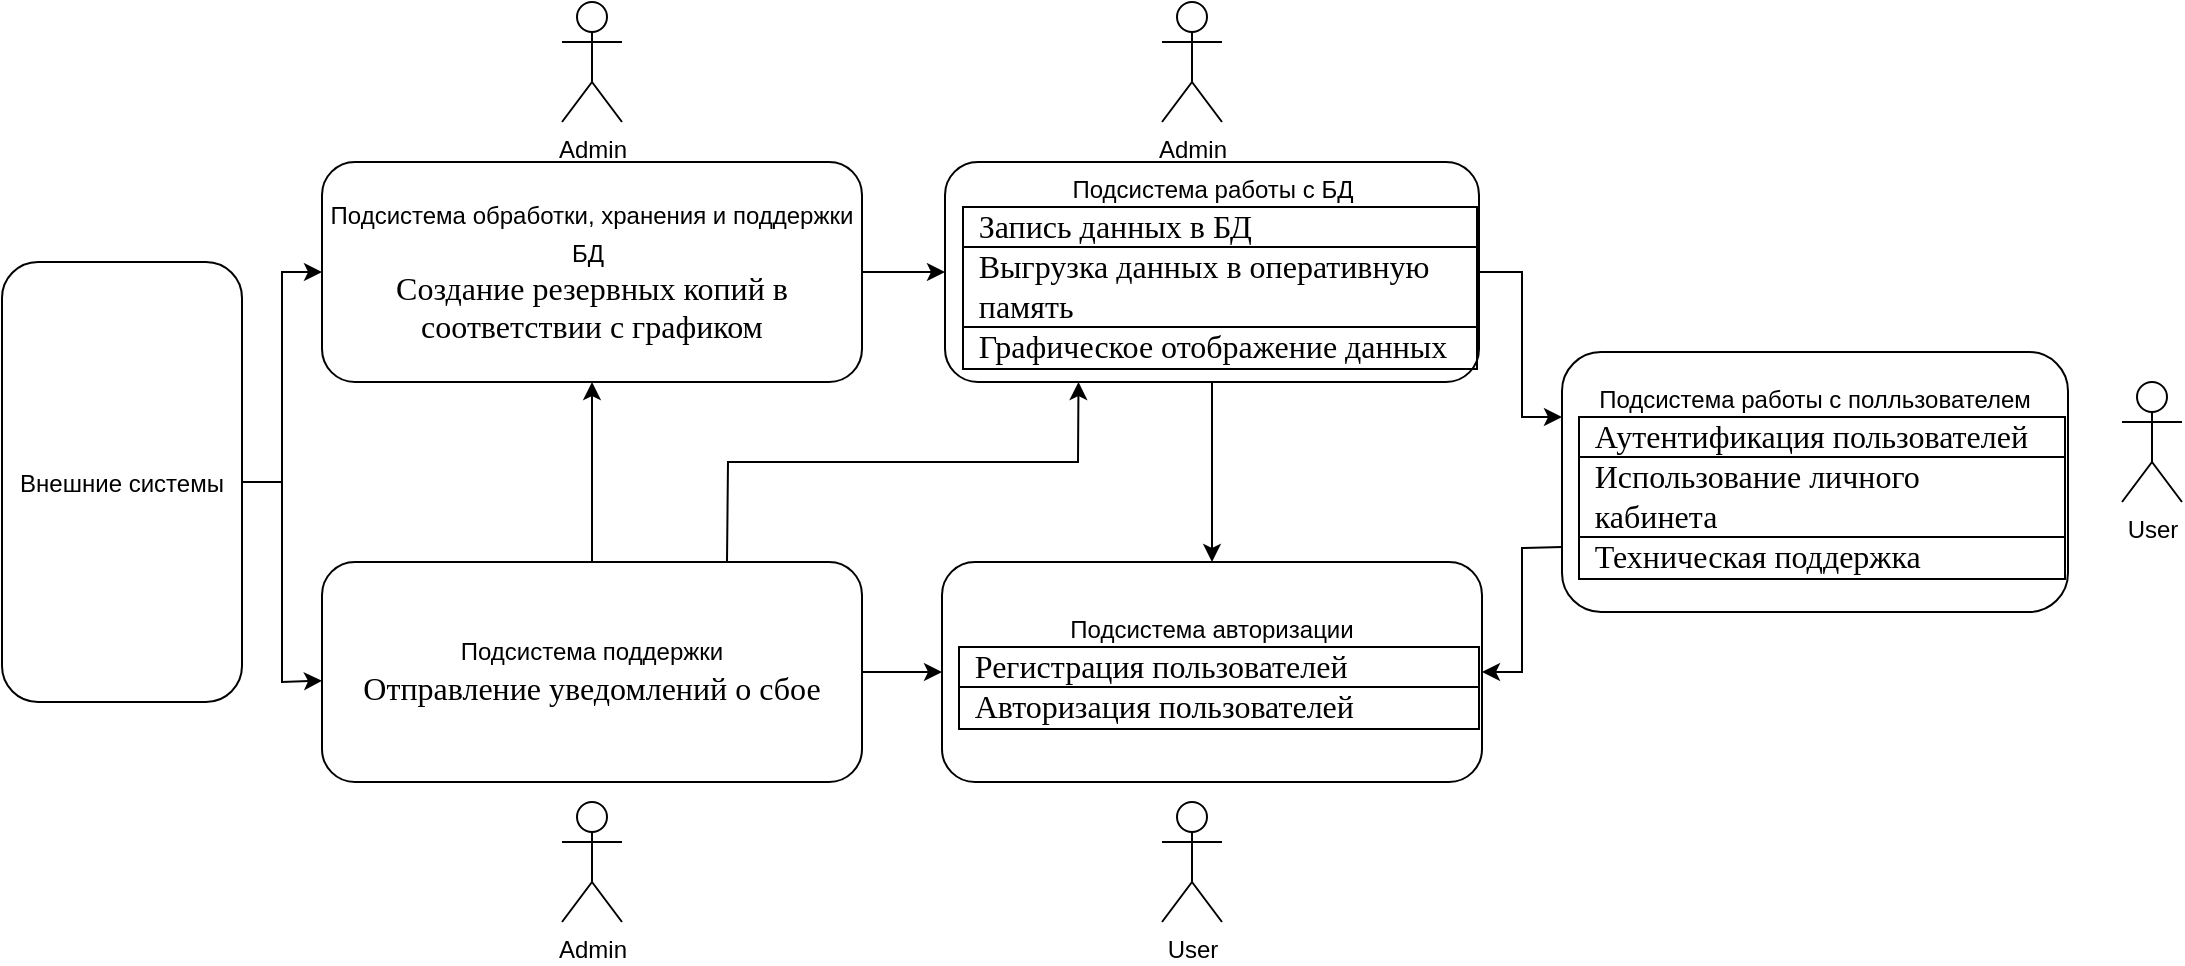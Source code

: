 <mxfile version="24.2.9" type="github">
  <diagram name="Страница — 1" id="JhtNd9AlwU0v45HNGyWB">
    <mxGraphModel dx="1378" dy="980" grid="1" gridSize="10" guides="1" tooltips="1" connect="1" arrows="1" fold="1" page="1" pageScale="1" pageWidth="827" pageHeight="1169" math="0" shadow="0">
      <root>
        <mxCell id="0" />
        <mxCell id="1" parent="0" />
        <mxCell id="e8Ut4EIya1tVT318Z422-1" value="Admin" style="shape=umlActor;verticalLabelPosition=bottom;verticalAlign=top;html=1;outlineConnect=0;" parent="1" vertex="1">
          <mxGeometry x="310" y="20" width="30" height="60" as="geometry" />
        </mxCell>
        <mxCell id="e8Ut4EIya1tVT318Z422-2" value="User" style="shape=umlActor;verticalLabelPosition=bottom;verticalAlign=top;html=1;outlineConnect=0;" parent="1" vertex="1">
          <mxGeometry x="1090" y="210" width="30" height="60" as="geometry" />
        </mxCell>
        <mxCell id="Vk59389lkCiMREhfPJi9-2" value="Внешние системы" style="rounded=1;textDirection=ltr;direction=west;" vertex="1" parent="1">
          <mxGeometry x="30" y="150" width="120" height="220" as="geometry" />
        </mxCell>
        <mxCell id="Vk59389lkCiMREhfPJi9-32" value="" style="edgeStyle=orthogonalEdgeStyle;rounded=0;orthogonalLoop=1;jettySize=auto;html=1;" edge="1" parent="1" source="Vk59389lkCiMREhfPJi9-12" target="Vk59389lkCiMREhfPJi9-15">
          <mxGeometry relative="1" as="geometry" />
        </mxCell>
        <mxCell id="Vk59389lkCiMREhfPJi9-12" value="Подсистема работы с БД&lt;br&gt;&lt;table style=&quot;text-align: start; margin-left: 5.4pt; border-collapse: collapse; border: medium;&quot; cellpadding=&quot;0&quot; cellspacing=&quot;0&quot; border=&quot;1&quot; class=&quot;MsoTableGrid&quot;&gt;&lt;tbody&gt;&lt;tr&gt;&lt;td style=&quot;width: 233.6pt; border: 1pt solid black; padding: 0cm 5.4pt;&quot; valign=&quot;top&quot; width=&quot;311&quot;&gt;&lt;p style=&quot;margin: 0cm; font-size: 11pt; font-family: Calibri, sans-serif;&quot; class=&quot;MsoNoSpacing&quot;&gt;&lt;span style=&quot;font-size: 12pt; font-family: &amp;quot;Times New Roman&amp;quot;, serif;&quot;&gt;Запись данных в БД&lt;/span&gt;&lt;/p&gt;&lt;/td&gt;&lt;/tr&gt;&lt;tr&gt;&lt;td style=&quot;width: 233.6pt; border-width: medium 1pt 1pt; border-style: none solid solid; border-color: currentcolor black black; border-image: none; padding: 0cm 5.4pt;&quot; valign=&quot;top&quot; width=&quot;311&quot;&gt;&lt;p style=&quot;margin: 0cm; font-size: 11pt; font-family: Calibri, sans-serif;&quot; class=&quot;MsoNoSpacing&quot;&gt;&lt;span style=&quot;font-size: 12pt; font-family: &amp;quot;Times New Roman&amp;quot;, serif;&quot;&gt;Выгрузка данных в оперативную память&lt;/span&gt;&lt;/p&gt;&lt;/td&gt;&lt;/tr&gt;&lt;tr&gt;&lt;td style=&quot;width: 233.6pt; border-width: medium 1pt 1pt; border-style: none solid solid; border-color: currentcolor black black; border-image: none; padding: 0cm 5.4pt;&quot; valign=&quot;top&quot; width=&quot;311&quot;&gt;&lt;p style=&quot;margin: 0cm; font-size: 11pt; font-family: Calibri, sans-serif;&quot; class=&quot;MsoNoSpacing&quot;&gt;&lt;span style=&quot;font-size: 12pt; font-family: &amp;quot;Times New Roman&amp;quot;, serif;&quot;&gt;Графическое отображение данных&lt;/span&gt;&lt;/p&gt;&lt;/td&gt;&lt;/tr&gt;&lt;/tbody&gt;&lt;/table&gt;" style="rounded=1;whiteSpace=wrap;html=1;verticalAlign=middle;" vertex="1" parent="1">
          <mxGeometry x="501.5" y="100" width="267" height="110" as="geometry" />
        </mxCell>
        <mxCell id="Vk59389lkCiMREhfPJi9-29" value="" style="edgeStyle=orthogonalEdgeStyle;rounded=0;orthogonalLoop=1;jettySize=auto;html=1;" edge="1" parent="1" source="Vk59389lkCiMREhfPJi9-14" target="Vk59389lkCiMREhfPJi9-17">
          <mxGeometry relative="1" as="geometry" />
        </mxCell>
        <mxCell id="Vk59389lkCiMREhfPJi9-31" value="" style="edgeStyle=orthogonalEdgeStyle;rounded=0;orthogonalLoop=1;jettySize=auto;html=1;" edge="1" parent="1" source="Vk59389lkCiMREhfPJi9-14" target="Vk59389lkCiMREhfPJi9-15">
          <mxGeometry relative="1" as="geometry" />
        </mxCell>
        <mxCell id="Vk59389lkCiMREhfPJi9-14" value="&lt;div&gt;&lt;span style=&quot;caret-color: rgb(0, 0, 0); color: rgb(0, 0, 0); font-style: normal; font-variant-caps: normal; font-weight: 400; letter-spacing: normal; text-align: start; text-indent: 0px; text-transform: none; white-space: normal; word-spacing: 0px; -webkit-text-stroke-width: 0px; text-decoration: none; line-height: 17.12px;&quot;&gt;&lt;font style=&quot;font-size: 12px;&quot; face=&quot;Helvetica&quot;&gt;Подсистема поддержки&lt;/font&gt;&lt;/span&gt;&lt;/div&gt;&lt;span style=&quot;caret-color: rgb(0, 0, 0); color: rgb(0, 0, 0); font-style: normal; font-variant-caps: normal; font-weight: 400; letter-spacing: normal; text-align: start; text-indent: 0px; text-transform: none; white-space: normal; word-spacing: 0px; -webkit-text-stroke-width: 0px; text-decoration: none; line-height: 17.12px; font-family: &amp;quot;Times New Roman&amp;quot;, serif;&quot;&gt;&lt;font style=&quot;font-size: 16px;&quot;&gt;Отправление уведомлений о сбое&lt;/font&gt;&lt;/span&gt;&lt;span style=&quot;caret-color: rgb(0, 0, 0); color: rgb(0, 0, 0); font-family: -webkit-standard; font-size: medium; font-style: normal; font-variant-caps: normal; font-weight: 400; letter-spacing: normal; orphans: auto; text-align: start; text-indent: 0px; text-transform: none; white-space: normal; widows: auto; word-spacing: 0px; -webkit-text-stroke-width: 0px; text-decoration: none; display: inline !important; float: none;&quot;&gt;&lt;/span&gt;" style="rounded=1;whiteSpace=wrap;html=1;" vertex="1" parent="1">
          <mxGeometry x="190" y="300" width="270" height="110" as="geometry" />
        </mxCell>
        <mxCell id="Vk59389lkCiMREhfPJi9-15" value="Подсистема авторизации&lt;br&gt;&lt;table style=&quot;text-align: start; margin-left: 5.4pt; border-collapse: collapse; border: medium;&quot; cellpadding=&quot;0&quot; cellspacing=&quot;0&quot; border=&quot;1&quot; class=&quot;MsoTableGrid&quot;&gt;&lt;tbody&gt;&lt;tr&gt;&lt;td style=&quot;width: 233.6pt; border: 1pt solid black; padding: 0cm 5.4pt;&quot; valign=&quot;top&quot; width=&quot;311&quot;&gt;&lt;p style=&quot;margin: 0cm; font-size: 11pt; font-family: Calibri, sans-serif;&quot; class=&quot;MsoNoSpacing&quot;&gt;&lt;span style=&quot;font-size: 12pt; font-family: &amp;quot;Times New Roman&amp;quot;, serif;&quot;&gt;Регистрация пользователей&lt;/span&gt;&lt;/p&gt;&lt;/td&gt;&lt;/tr&gt;&lt;tr&gt;&lt;td style=&quot;width: 233.6pt; border-width: medium 1pt 1pt; border-style: none solid solid; border-color: currentcolor black black; border-image: none; padding: 0cm 5.4pt;&quot; valign=&quot;top&quot; width=&quot;311&quot;&gt;&lt;p style=&quot;margin: 0cm; font-size: 11pt; font-family: Calibri, sans-serif;&quot; class=&quot;MsoNoSpacing&quot;&gt;&lt;span style=&quot;font-size: 12pt; font-family: &amp;quot;Times New Roman&amp;quot;, serif;&quot;&gt;Авторизация пользователей&lt;/span&gt;&lt;/p&gt;&lt;/td&gt;&lt;/tr&gt;&lt;/tbody&gt;&lt;/table&gt;" style="rounded=1;whiteSpace=wrap;html=1;" vertex="1" parent="1">
          <mxGeometry x="500" y="300" width="270" height="110" as="geometry" />
        </mxCell>
        <mxCell id="Vk59389lkCiMREhfPJi9-16" value="Подсистема работы с полльзователем&lt;br&gt;&lt;table style=&quot;text-align: start; margin-left: 5.4pt; border-collapse: collapse; border: medium;&quot; cellpadding=&quot;0&quot; cellspacing=&quot;0&quot; border=&quot;1&quot; class=&quot;MsoTableGrid&quot;&gt;&lt;tbody&gt;&lt;tr&gt;&lt;td style=&quot;width: 233.6pt; border: 1pt solid black; padding: 0cm 5.4pt;&quot; valign=&quot;top&quot; width=&quot;311&quot;&gt;&lt;p style=&quot;margin: 0cm; font-size: 11pt; font-family: Calibri, sans-serif;&quot; class=&quot;MsoNoSpacing&quot;&gt;&lt;span style=&quot;font-size: 12pt; font-family: &amp;quot;Times New Roman&amp;quot;, serif;&quot;&gt;Аутентификация пользователей&amp;nbsp;&lt;/span&gt;&lt;/p&gt;&lt;/td&gt;&lt;/tr&gt;&lt;tr&gt;&lt;td style=&quot;width: 233.6pt; border-width: medium 1pt 1pt; border-style: none solid solid; border-color: currentcolor black black; border-image: none; padding: 0cm 5.4pt;&quot; valign=&quot;top&quot; width=&quot;311&quot;&gt;&lt;p style=&quot;margin: 0cm; font-size: 11pt; font-family: Calibri, sans-serif;&quot; class=&quot;MsoNoSpacing&quot;&gt;&lt;span style=&quot;font-size: 12pt; font-family: &amp;quot;Times New Roman&amp;quot;, serif;&quot;&gt;Использование личного кабинета&amp;nbsp;&lt;/span&gt;&lt;/p&gt;&lt;/td&gt;&lt;/tr&gt;&lt;tr&gt;&lt;td style=&quot;width: 233.6pt; border-width: medium 1pt 1pt; border-style: none solid solid; border-color: currentcolor black black; border-image: none; padding: 0cm 5.4pt;&quot; valign=&quot;top&quot; width=&quot;311&quot;&gt;&lt;p style=&quot;margin: 0cm; font-size: 11pt; font-family: Calibri, sans-serif;&quot; class=&quot;MsoNoSpacing&quot;&gt;&lt;span style=&quot;font-size: 12pt; font-family: &amp;quot;Times New Roman&amp;quot;, serif;&quot;&gt;Техническая поддержка&lt;/span&gt;&lt;/p&gt;&lt;/td&gt;&lt;/tr&gt;&lt;/tbody&gt;&lt;/table&gt;" style="rounded=1;whiteSpace=wrap;html=1;" vertex="1" parent="1">
          <mxGeometry x="810" y="195" width="253" height="130" as="geometry" />
        </mxCell>
        <mxCell id="Vk59389lkCiMREhfPJi9-30" value="" style="edgeStyle=orthogonalEdgeStyle;rounded=0;orthogonalLoop=1;jettySize=auto;html=1;" edge="1" parent="1" source="Vk59389lkCiMREhfPJi9-17" target="Vk59389lkCiMREhfPJi9-12">
          <mxGeometry relative="1" as="geometry" />
        </mxCell>
        <mxCell id="Vk59389lkCiMREhfPJi9-17" value="&lt;div&gt;&lt;span style=&quot;text-align: start; text-indent: 0px; line-height: 17.12px;&quot;&gt;&lt;span style=&quot;line-height: 17.12px;&quot;&gt;&lt;font face=&quot;Helvetica&quot;&gt;Подсистема обработки, хранения и поддержки БД&lt;/font&gt;&lt;font style=&quot;caret-color: rgb(0, 0, 0); color: rgb(0, 0, 0); font-style: normal; font-variant-caps: normal; font-weight: 400; letter-spacing: normal; text-transform: none; white-space: normal; word-spacing: 0px; text-decoration: none; -webkit-text-stroke-width: 0px; font-size: 12pt;&quot; face=&quot;Times New Roman, serif&quot;&gt;&amp;nbsp;&lt;/font&gt;&lt;/span&gt;&lt;span style=&quot;font-family: -webkit-standard; font-size: medium;&quot;&gt;&lt;/span&gt;&lt;br&gt;&lt;/span&gt;&lt;/div&gt;&lt;span style=&quot;caret-color: rgb(0, 0, 0); color: rgb(0, 0, 0); font-size: 12pt; font-style: normal; font-variant-caps: normal; font-weight: 400; letter-spacing: normal; orphans: auto; text-align: start; text-indent: 0px; text-transform: none; white-space: normal; widows: auto; word-spacing: 0px; -webkit-text-stroke-width: 0px; text-decoration: none; line-height: 17.12px; font-family: &amp;quot;Times New Roman&amp;quot;, serif;&quot;&gt;Создание резервных копий в соответствии с графиком&lt;/span&gt;&lt;span style=&quot;caret-color: rgb(0, 0, 0); color: rgb(0, 0, 0); font-family: -webkit-standard; font-size: medium; font-style: normal; font-variant-caps: normal; font-weight: 400; letter-spacing: normal; orphans: auto; text-align: start; text-indent: 0px; text-transform: none; white-space: normal; widows: auto; word-spacing: 0px; -webkit-text-stroke-width: 0px; text-decoration: none; display: inline !important; float: none;&quot;&gt;&lt;/span&gt;" style="rounded=1;whiteSpace=wrap;html=1;" vertex="1" parent="1">
          <mxGeometry x="190" y="100" width="270" height="110" as="geometry" />
        </mxCell>
        <mxCell id="Vk59389lkCiMREhfPJi9-20" value="User" style="shape=umlActor;verticalLabelPosition=bottom;verticalAlign=top;html=1;outlineConnect=0;" vertex="1" parent="1">
          <mxGeometry x="610" y="420" width="30" height="60" as="geometry" />
        </mxCell>
        <mxCell id="Vk59389lkCiMREhfPJi9-22" value="Admin" style="shape=umlActor;verticalLabelPosition=bottom;verticalAlign=top;html=1;outlineConnect=0;" vertex="1" parent="1">
          <mxGeometry x="610" y="20" width="30" height="60" as="geometry" />
        </mxCell>
        <mxCell id="Vk59389lkCiMREhfPJi9-25" value="Admin" style="shape=umlActor;verticalLabelPosition=bottom;verticalAlign=top;html=1;outlineConnect=0;" vertex="1" parent="1">
          <mxGeometry x="310" y="420" width="30" height="60" as="geometry" />
        </mxCell>
        <mxCell id="Vk59389lkCiMREhfPJi9-26" value="" style="endArrow=classic;html=1;rounded=0;exitX=0;exitY=0.5;exitDx=0;exitDy=0;" edge="1" parent="1" source="Vk59389lkCiMREhfPJi9-2" target="Vk59389lkCiMREhfPJi9-17">
          <mxGeometry width="50" height="50" relative="1" as="geometry">
            <mxPoint x="460" y="420" as="sourcePoint" />
            <mxPoint x="510" y="370" as="targetPoint" />
            <Array as="points">
              <mxPoint x="170" y="260" />
              <mxPoint x="170" y="155" />
            </Array>
          </mxGeometry>
        </mxCell>
        <mxCell id="Vk59389lkCiMREhfPJi9-28" value="" style="endArrow=classic;html=1;rounded=0;exitX=0;exitY=0.5;exitDx=0;exitDy=0;" edge="1" parent="1" source="Vk59389lkCiMREhfPJi9-2" target="Vk59389lkCiMREhfPJi9-14">
          <mxGeometry width="50" height="50" relative="1" as="geometry">
            <mxPoint x="170" y="280" as="sourcePoint" />
            <mxPoint x="210" y="175" as="targetPoint" />
            <Array as="points">
              <mxPoint x="170" y="260" />
              <mxPoint x="170" y="360" />
            </Array>
          </mxGeometry>
        </mxCell>
        <mxCell id="Vk59389lkCiMREhfPJi9-33" value="" style="edgeStyle=orthogonalEdgeStyle;rounded=0;orthogonalLoop=1;jettySize=auto;html=1;entryX=0;entryY=0.25;entryDx=0;entryDy=0;" edge="1" parent="1" source="Vk59389lkCiMREhfPJi9-12" target="Vk59389lkCiMREhfPJi9-16">
          <mxGeometry relative="1" as="geometry">
            <mxPoint x="645" y="220" as="sourcePoint" />
            <mxPoint x="645" y="310" as="targetPoint" />
            <Array as="points">
              <mxPoint x="790" y="155" />
              <mxPoint x="790" y="228" />
            </Array>
          </mxGeometry>
        </mxCell>
        <mxCell id="Vk59389lkCiMREhfPJi9-34" value="" style="endArrow=classic;html=1;rounded=0;exitX=0;exitY=0.75;exitDx=0;exitDy=0;entryX=1;entryY=0.5;entryDx=0;entryDy=0;" edge="1" parent="1" source="Vk59389lkCiMREhfPJi9-16" target="Vk59389lkCiMREhfPJi9-15">
          <mxGeometry width="50" height="50" relative="1" as="geometry">
            <mxPoint x="460" y="420" as="sourcePoint" />
            <mxPoint x="510" y="370" as="targetPoint" />
            <Array as="points">
              <mxPoint x="790" y="293" />
              <mxPoint x="790" y="355" />
            </Array>
          </mxGeometry>
        </mxCell>
        <mxCell id="Vk59389lkCiMREhfPJi9-35" value="" style="endArrow=classic;html=1;rounded=0;exitX=0.75;exitY=0;exitDx=0;exitDy=0;entryX=0.25;entryY=1;entryDx=0;entryDy=0;" edge="1" parent="1" source="Vk59389lkCiMREhfPJi9-14" target="Vk59389lkCiMREhfPJi9-12">
          <mxGeometry width="50" height="50" relative="1" as="geometry">
            <mxPoint x="460" y="420" as="sourcePoint" />
            <mxPoint x="510" y="370" as="targetPoint" />
            <Array as="points">
              <mxPoint x="393" y="250" />
              <mxPoint x="568" y="250" />
            </Array>
          </mxGeometry>
        </mxCell>
      </root>
    </mxGraphModel>
  </diagram>
</mxfile>
